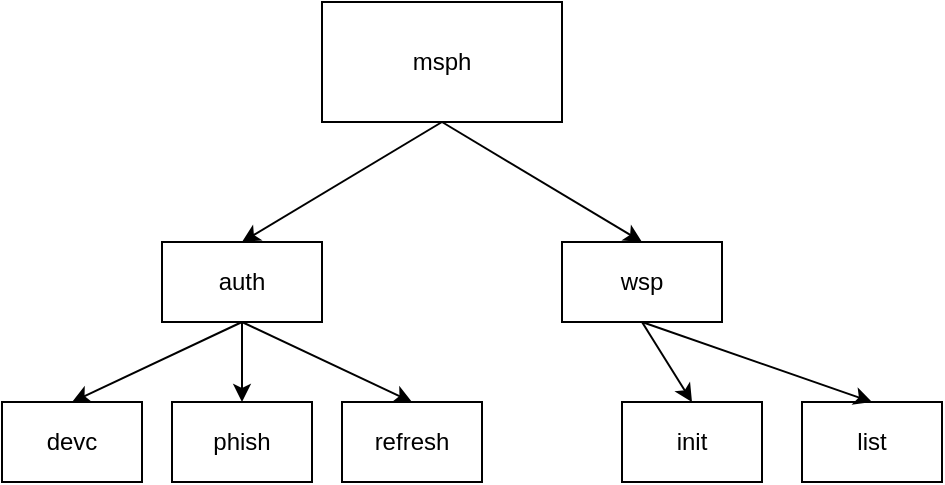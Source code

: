 <mxfile version="14.9.9" type="device"><diagram id="jVlSAcASHtJWP4ArCzQe" name="Page-1"><mxGraphModel dx="1186" dy="679" grid="1" gridSize="10" guides="1" tooltips="1" connect="1" arrows="1" fold="1" page="1" pageScale="1" pageWidth="850" pageHeight="1100" math="0" shadow="0"><root><mxCell id="0"/><mxCell id="1" parent="0"/><mxCell id="EKbfu5pVlyup0TiHlvij-1" value="msph" style="rounded=0;whiteSpace=wrap;html=1;" vertex="1" parent="1"><mxGeometry x="380" y="110" width="120" height="60" as="geometry"/></mxCell><mxCell id="EKbfu5pVlyup0TiHlvij-2" value="auth" style="rounded=0;whiteSpace=wrap;html=1;" vertex="1" parent="1"><mxGeometry x="300" y="230" width="80" height="40" as="geometry"/></mxCell><mxCell id="EKbfu5pVlyup0TiHlvij-4" value="devc" style="rounded=0;whiteSpace=wrap;html=1;" vertex="1" parent="1"><mxGeometry x="220" y="310" width="70" height="40" as="geometry"/></mxCell><mxCell id="EKbfu5pVlyup0TiHlvij-5" value="wsp" style="rounded=0;whiteSpace=wrap;html=1;" vertex="1" parent="1"><mxGeometry x="500" y="230" width="80" height="40" as="geometry"/></mxCell><mxCell id="EKbfu5pVlyup0TiHlvij-7" value="phish" style="rounded=0;whiteSpace=wrap;html=1;" vertex="1" parent="1"><mxGeometry x="305" y="310" width="70" height="40" as="geometry"/></mxCell><mxCell id="EKbfu5pVlyup0TiHlvij-8" value="refresh" style="rounded=0;whiteSpace=wrap;html=1;" vertex="1" parent="1"><mxGeometry x="390" y="310" width="70" height="40" as="geometry"/></mxCell><mxCell id="EKbfu5pVlyup0TiHlvij-9" value="init" style="rounded=0;whiteSpace=wrap;html=1;" vertex="1" parent="1"><mxGeometry x="530" y="310" width="70" height="40" as="geometry"/></mxCell><mxCell id="EKbfu5pVlyup0TiHlvij-10" value="list" style="rounded=0;whiteSpace=wrap;html=1;" vertex="1" parent="1"><mxGeometry x="620" y="310" width="70" height="40" as="geometry"/></mxCell><mxCell id="EKbfu5pVlyup0TiHlvij-11" value="" style="endArrow=classic;html=1;entryX=0.5;entryY=0;entryDx=0;entryDy=0;" edge="1" parent="1" target="EKbfu5pVlyup0TiHlvij-2"><mxGeometry width="50" height="50" relative="1" as="geometry"><mxPoint x="440" y="170" as="sourcePoint"/><mxPoint x="420" y="190" as="targetPoint"/></mxGeometry></mxCell><mxCell id="EKbfu5pVlyup0TiHlvij-12" value="" style="endArrow=classic;html=1;exitX=0.5;exitY=1;exitDx=0;exitDy=0;entryX=0.5;entryY=0;entryDx=0;entryDy=0;" edge="1" parent="1" source="EKbfu5pVlyup0TiHlvij-1" target="EKbfu5pVlyup0TiHlvij-5"><mxGeometry width="50" height="50" relative="1" as="geometry"><mxPoint x="444" y="183" as="sourcePoint"/><mxPoint x="350" y="240" as="targetPoint"/></mxGeometry></mxCell><mxCell id="EKbfu5pVlyup0TiHlvij-13" value="" style="endArrow=classic;html=1;exitX=0.5;exitY=1;exitDx=0;exitDy=0;entryX=0.5;entryY=0;entryDx=0;entryDy=0;" edge="1" parent="1" source="EKbfu5pVlyup0TiHlvij-2" target="EKbfu5pVlyup0TiHlvij-4"><mxGeometry width="50" height="50" relative="1" as="geometry"><mxPoint x="454" y="193" as="sourcePoint"/><mxPoint x="360" y="250" as="targetPoint"/></mxGeometry></mxCell><mxCell id="EKbfu5pVlyup0TiHlvij-14" value="" style="endArrow=classic;html=1;exitX=0.5;exitY=1;exitDx=0;exitDy=0;entryX=0.5;entryY=0;entryDx=0;entryDy=0;" edge="1" parent="1" source="EKbfu5pVlyup0TiHlvij-2" target="EKbfu5pVlyup0TiHlvij-7"><mxGeometry width="50" height="50" relative="1" as="geometry"><mxPoint x="464" y="203" as="sourcePoint"/><mxPoint x="370" y="260" as="targetPoint"/></mxGeometry></mxCell><mxCell id="EKbfu5pVlyup0TiHlvij-15" value="" style="endArrow=classic;html=1;exitX=0.5;exitY=1;exitDx=0;exitDy=0;entryX=0.5;entryY=0;entryDx=0;entryDy=0;" edge="1" parent="1" source="EKbfu5pVlyup0TiHlvij-2" target="EKbfu5pVlyup0TiHlvij-8"><mxGeometry width="50" height="50" relative="1" as="geometry"><mxPoint x="474" y="213" as="sourcePoint"/><mxPoint x="380" y="270" as="targetPoint"/></mxGeometry></mxCell><mxCell id="EKbfu5pVlyup0TiHlvij-16" value="" style="endArrow=classic;html=1;exitX=0.5;exitY=1;exitDx=0;exitDy=0;entryX=0.5;entryY=0;entryDx=0;entryDy=0;" edge="1" parent="1" source="EKbfu5pVlyup0TiHlvij-5" target="EKbfu5pVlyup0TiHlvij-9"><mxGeometry width="50" height="50" relative="1" as="geometry"><mxPoint x="484" y="223" as="sourcePoint"/><mxPoint x="390" y="280" as="targetPoint"/></mxGeometry></mxCell><mxCell id="EKbfu5pVlyup0TiHlvij-17" value="" style="endArrow=classic;html=1;exitX=0.5;exitY=1;exitDx=0;exitDy=0;entryX=0.5;entryY=0;entryDx=0;entryDy=0;" edge="1" parent="1" source="EKbfu5pVlyup0TiHlvij-5" target="EKbfu5pVlyup0TiHlvij-10"><mxGeometry width="50" height="50" relative="1" as="geometry"><mxPoint x="494" y="233" as="sourcePoint"/><mxPoint x="400" y="290" as="targetPoint"/></mxGeometry></mxCell></root></mxGraphModel></diagram></mxfile>